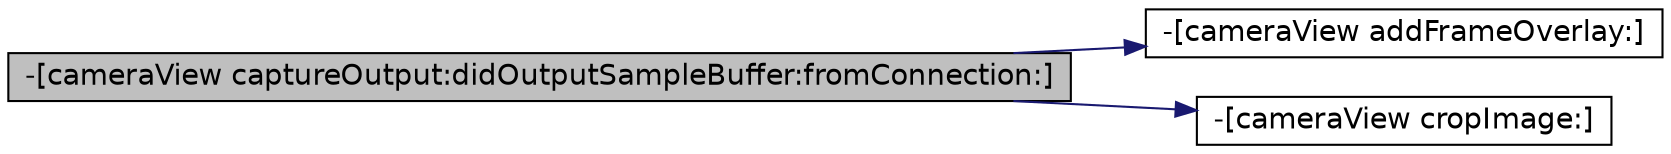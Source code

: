 digraph G
{
  edge [fontname="Helvetica",fontsize="14",labelfontname="Helvetica",labelfontsize="14"];
  node [fontname="Helvetica",fontsize="14",shape=record];
  rankdir=LR;
  Node1 [label="-[cameraView captureOutput:didOutputSampleBuffer:fromConnection:]",height=0.2,width=0.4,color="black", fillcolor="grey75", style="filled" fontcolor="black"];
  Node1 -> Node2 [color="midnightblue",fontsize="14",style="solid"];
  Node2 [label="-[cameraView addFrameOverlay:]",height=0.2,width=0.4,color="black", fillcolor="white", style="filled",URL="$interfacecamera_view.html#a1599e6698d617f02c46fe5ac78cc438d",tooltip="Adds a &#39;target&#39; overlay to image frame."];
  Node1 -> Node3 [color="midnightblue",fontsize="14",style="solid"];
  Node3 [label="-[cameraView cropImage:]",height=0.2,width=0.4,color="black", fillcolor="white", style="filled",URL="$interfacecamera_view.html#a98f6390a43d2e68f9bc68a80a1619754",tooltip="Crop a video frame."];
}

